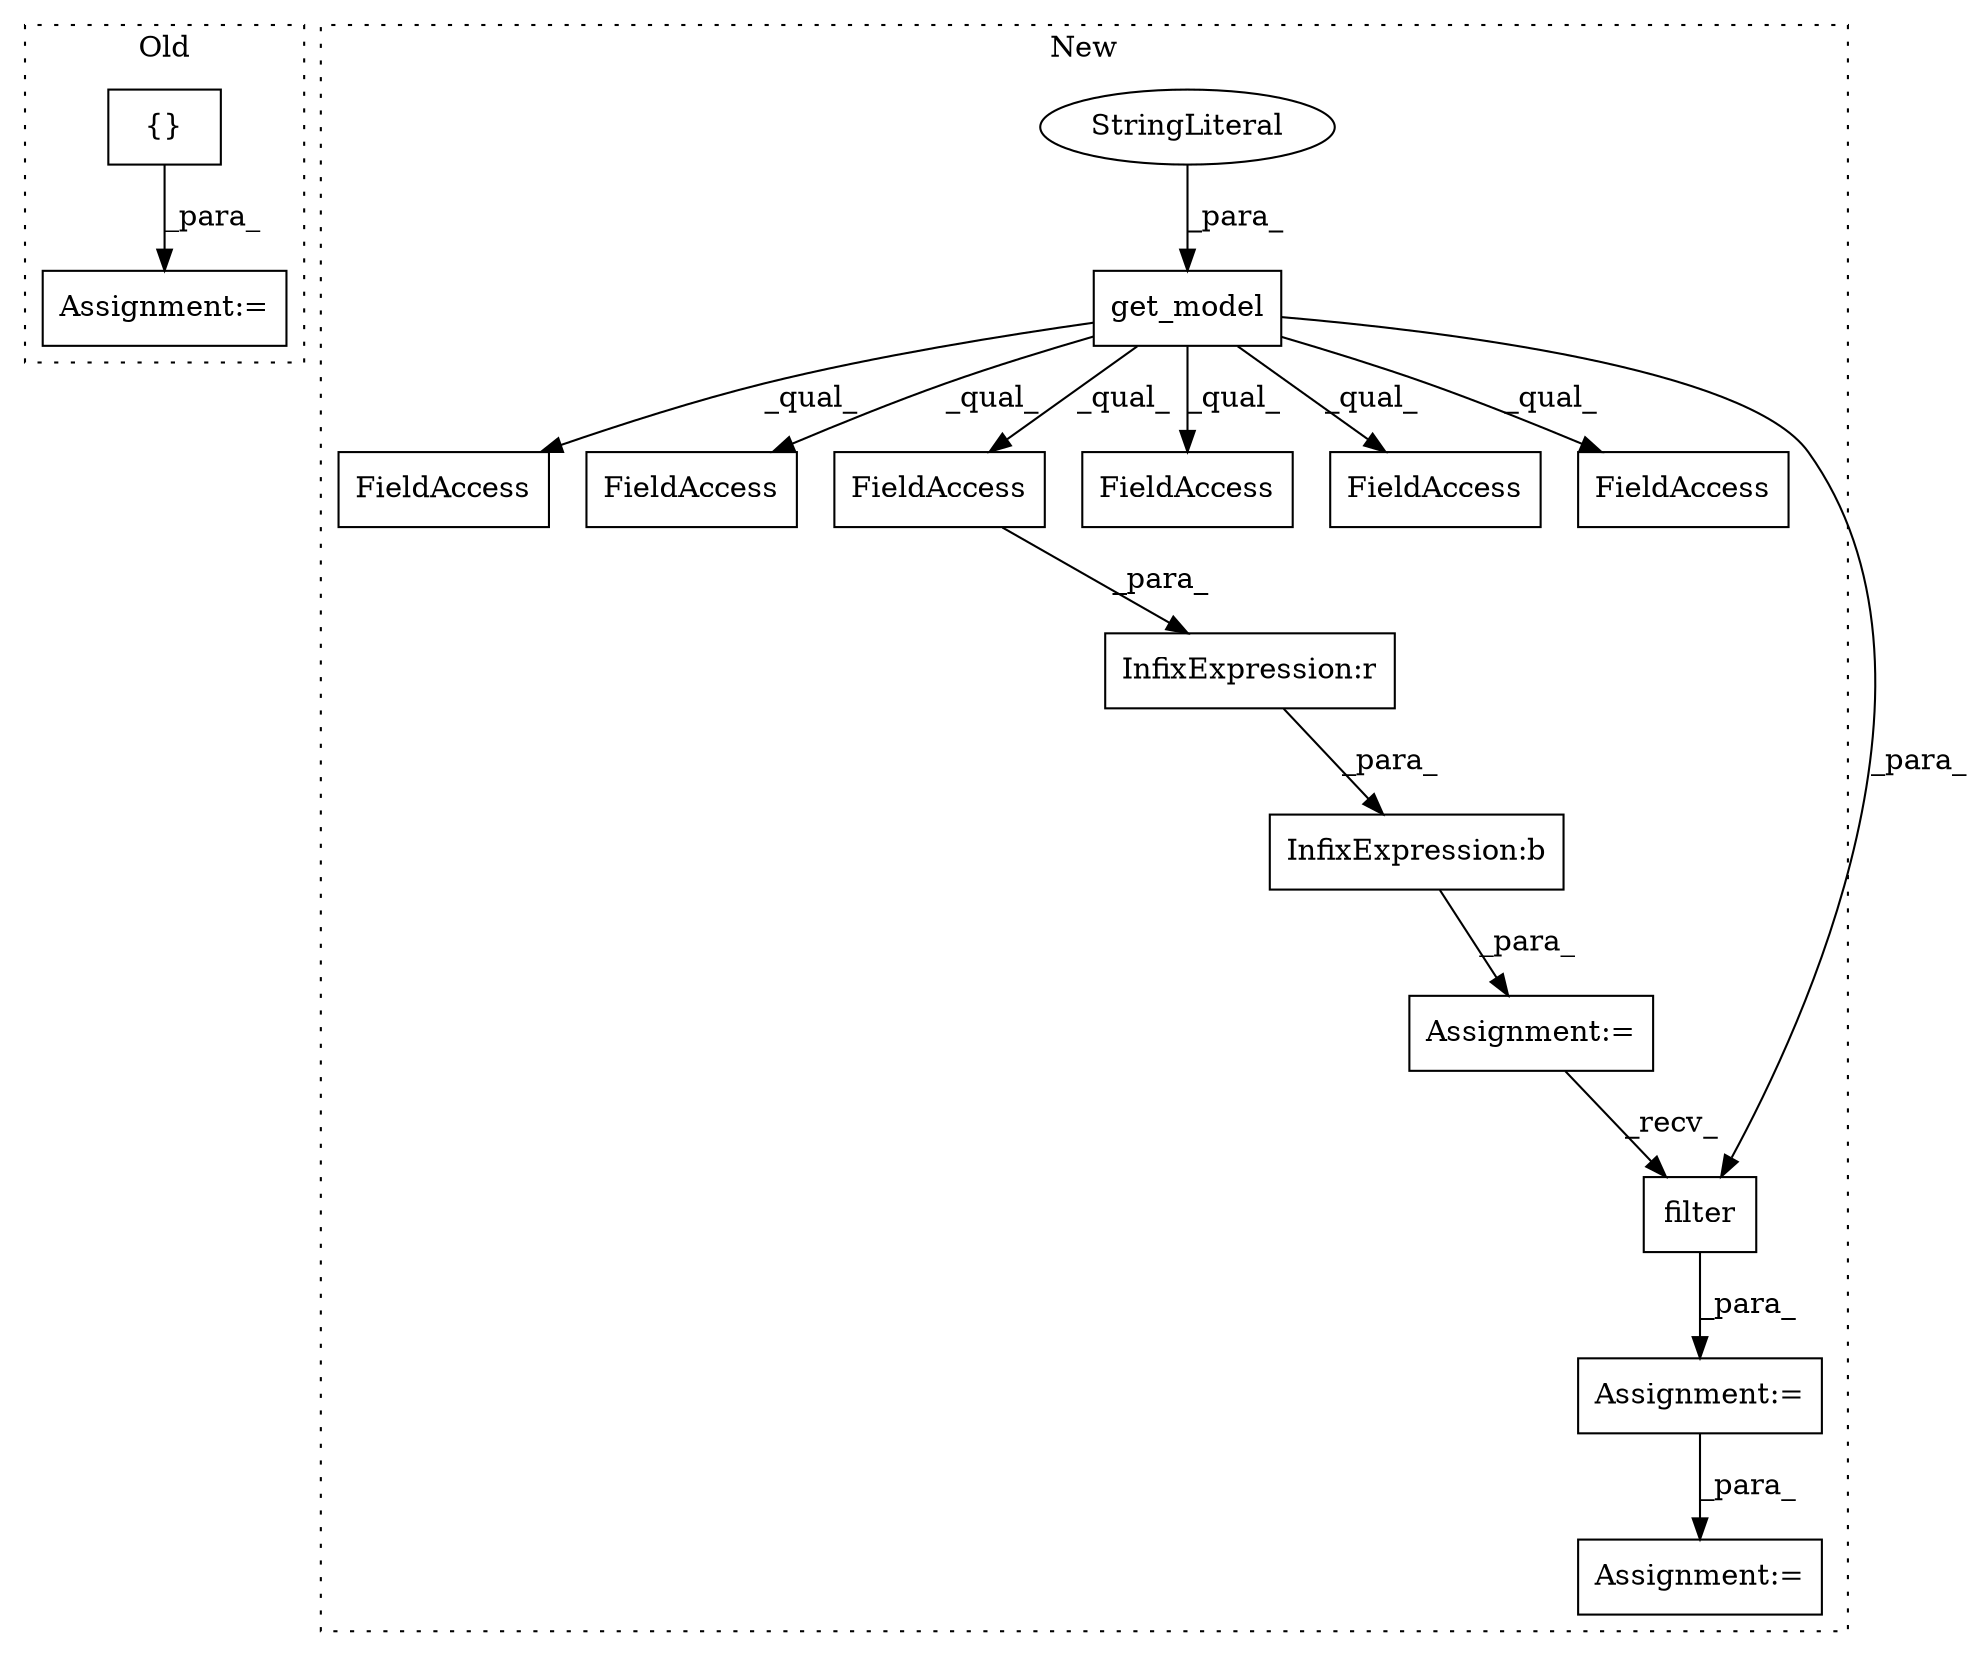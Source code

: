 digraph G {
subgraph cluster0 {
1 [label="{}" a="4" s="3445,3449" l="1,1" shape="box"];
4 [label="Assignment:=" a="7" s="3524" l="1" shape="box"];
label = "Old";
style="dotted";
}
subgraph cluster1 {
2 [label="get_model" a="32" s="2873,2891" l="10,1" shape="box"];
3 [label="Assignment:=" a="7" s="3119" l="1" shape="box"];
5 [label="Assignment:=" a="7" s="2919" l="1" shape="box"];
6 [label="FieldAccess" a="22" s="3149" l="16" shape="box"];
7 [label="FieldAccess" a="22" s="3344" l="15" shape="box"];
8 [label="FieldAccess" a="22" s="3024" l="14" shape="box"];
9 [label="FieldAccess" a="22" s="3247" l="16" shape="box"];
10 [label="FieldAccess" a="22" s="2944" l="15" shape="box"];
11 [label="FieldAccess" a="22" s="2992" l="14" shape="box"];
12 [label="InfixExpression:b" a="27" s="3020" l="3" shape="box"];
13 [label="StringLiteral" a="45" s="2883" l="8" shape="ellipse"];
14 [label="filter" a="32" s="3142,3181" l="7,1" shape="box"];
15 [label="InfixExpression:r" a="27" s="3038" l="3" shape="box"];
16 [label="Assignment:=" a="7" s="3215" l="1" shape="box"];
label = "New";
style="dotted";
}
1 -> 4 [label="_para_"];
2 -> 6 [label="_qual_"];
2 -> 14 [label="_para_"];
2 -> 11 [label="_qual_"];
2 -> 9 [label="_qual_"];
2 -> 7 [label="_qual_"];
2 -> 8 [label="_qual_"];
2 -> 10 [label="_qual_"];
3 -> 16 [label="_para_"];
5 -> 14 [label="_recv_"];
8 -> 15 [label="_para_"];
12 -> 5 [label="_para_"];
13 -> 2 [label="_para_"];
14 -> 3 [label="_para_"];
15 -> 12 [label="_para_"];
}